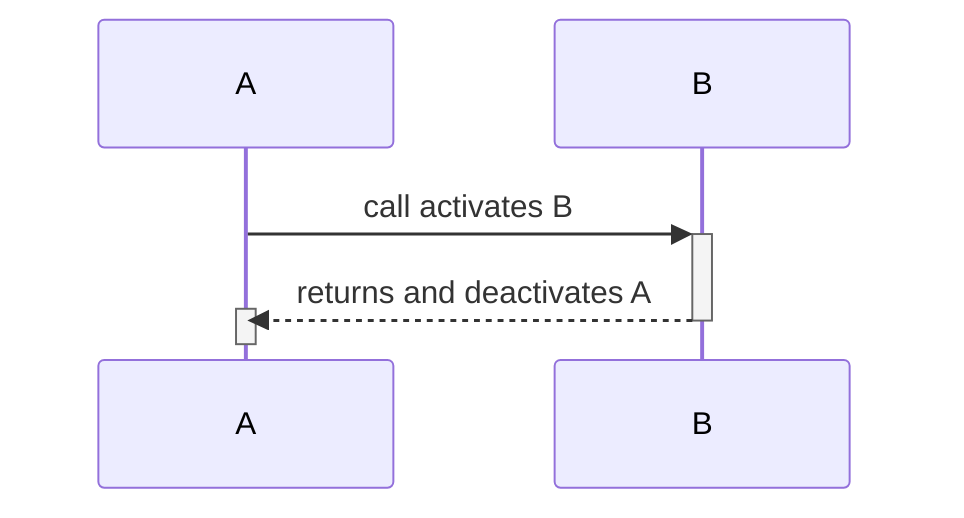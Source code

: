 sequenceDiagram
  participant A
  participant B
  A->>+B: call activates B
  B-->>-A: returns and deactivates A
  activate A
  deactivate A